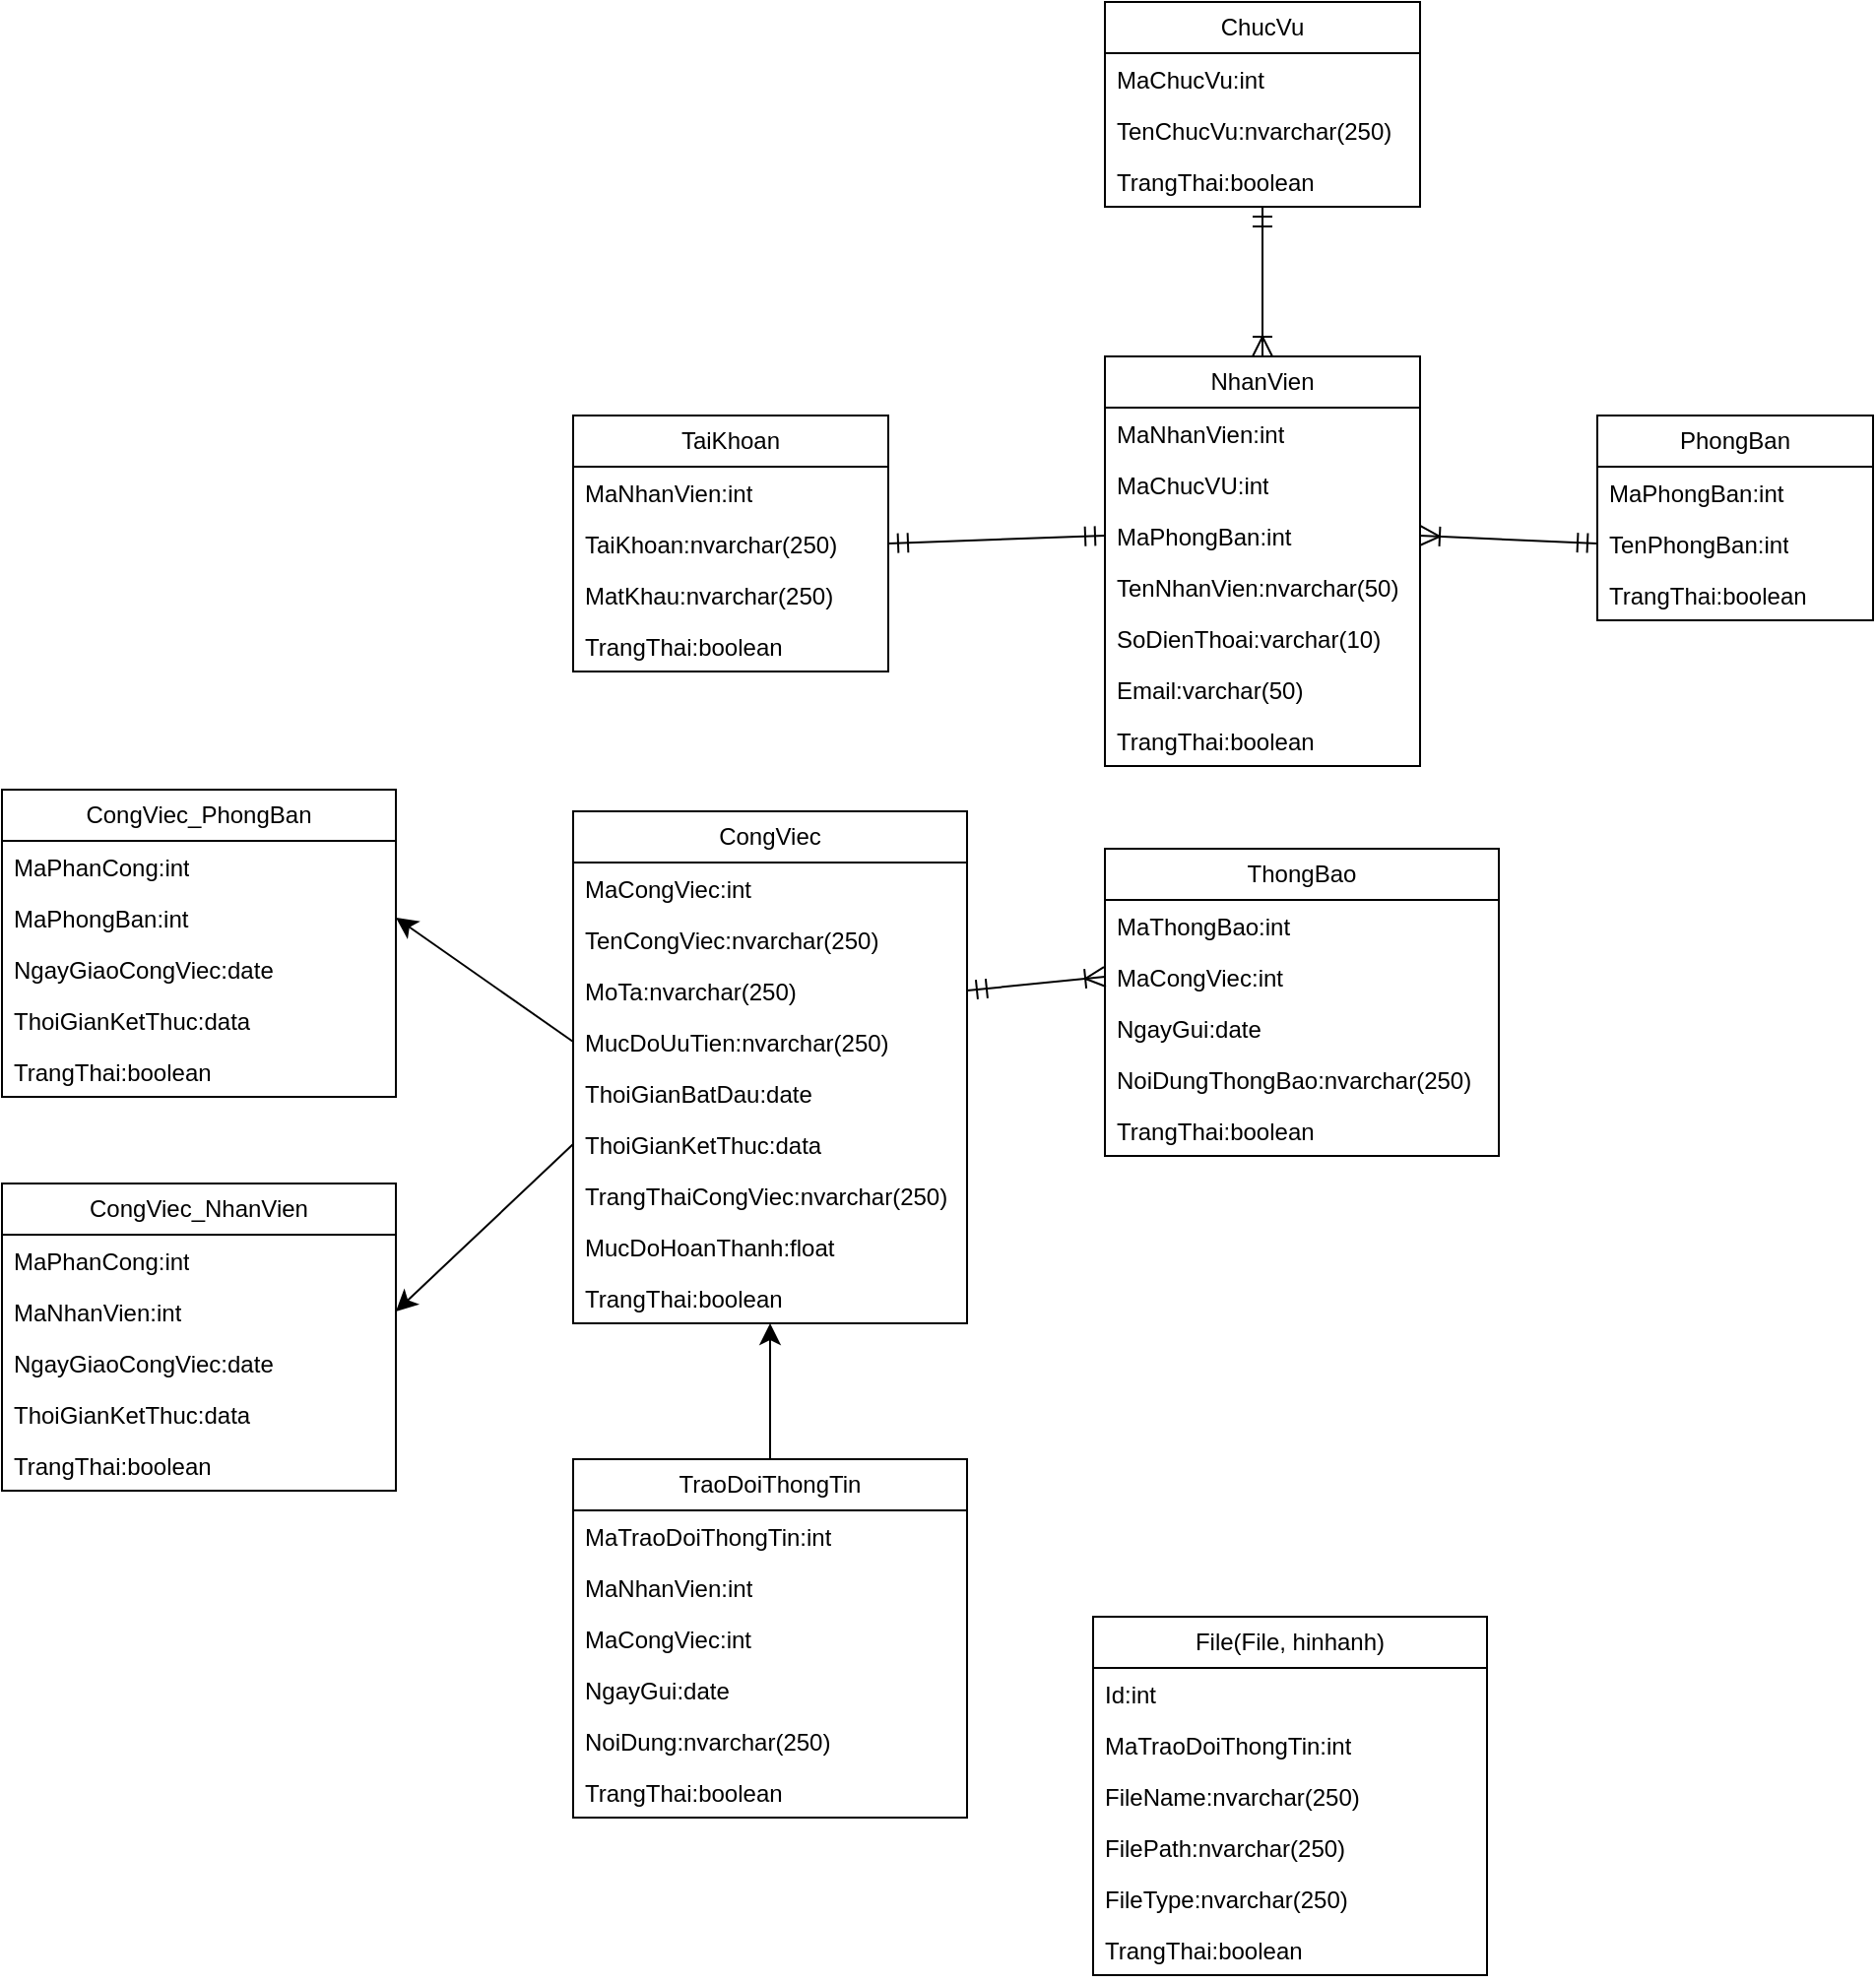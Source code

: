 <mxfile version="24.7.14">
  <diagram name="Trang-1" id="X7D9VBZnepN_hhrHkol_">
    <mxGraphModel dx="1833" dy="1750" grid="1" gridSize="10" guides="1" tooltips="1" connect="1" arrows="1" fold="1" page="1" pageScale="1" pageWidth="827" pageHeight="1169" math="0" shadow="0">
      <root>
        <mxCell id="0" />
        <mxCell id="1" parent="0" />
        <mxCell id="gNjLGFEiQqXNb_aDjSyo-1" value="TaiKhoan" style="swimlane;fontStyle=0;childLayout=stackLayout;horizontal=1;startSize=26;fillColor=none;horizontalStack=0;resizeParent=1;resizeParentMax=0;resizeLast=0;collapsible=1;marginBottom=0;whiteSpace=wrap;html=1;" vertex="1" parent="1">
          <mxGeometry x="50" y="70" width="160" height="130" as="geometry" />
        </mxCell>
        <mxCell id="gNjLGFEiQqXNb_aDjSyo-2" value="MaNhanVien:int" style="text;strokeColor=none;fillColor=none;align=left;verticalAlign=top;spacingLeft=4;spacingRight=4;overflow=hidden;rotatable=0;points=[[0,0.5],[1,0.5]];portConstraint=eastwest;whiteSpace=wrap;html=1;" vertex="1" parent="gNjLGFEiQqXNb_aDjSyo-1">
          <mxGeometry y="26" width="160" height="26" as="geometry" />
        </mxCell>
        <mxCell id="gNjLGFEiQqXNb_aDjSyo-3" value="TaiKhoan:nvarchar(250)" style="text;strokeColor=none;fillColor=none;align=left;verticalAlign=top;spacingLeft=4;spacingRight=4;overflow=hidden;rotatable=0;points=[[0,0.5],[1,0.5]];portConstraint=eastwest;whiteSpace=wrap;html=1;" vertex="1" parent="gNjLGFEiQqXNb_aDjSyo-1">
          <mxGeometry y="52" width="160" height="26" as="geometry" />
        </mxCell>
        <mxCell id="gNjLGFEiQqXNb_aDjSyo-9" value="MatKhau:nvarchar(250)" style="text;strokeColor=none;fillColor=none;align=left;verticalAlign=top;spacingLeft=4;spacingRight=4;overflow=hidden;rotatable=0;points=[[0,0.5],[1,0.5]];portConstraint=eastwest;whiteSpace=wrap;html=1;" vertex="1" parent="gNjLGFEiQqXNb_aDjSyo-1">
          <mxGeometry y="78" width="160" height="26" as="geometry" />
        </mxCell>
        <mxCell id="gNjLGFEiQqXNb_aDjSyo-16" value="TrangThai:boolean" style="text;strokeColor=none;fillColor=none;align=left;verticalAlign=top;spacingLeft=4;spacingRight=4;overflow=hidden;rotatable=0;points=[[0,0.5],[1,0.5]];portConstraint=eastwest;whiteSpace=wrap;html=1;" vertex="1" parent="gNjLGFEiQqXNb_aDjSyo-1">
          <mxGeometry y="104" width="160" height="26" as="geometry" />
        </mxCell>
        <mxCell id="gNjLGFEiQqXNb_aDjSyo-68" style="edgeStyle=none;curved=1;rounded=0;orthogonalLoop=1;jettySize=auto;html=1;exitX=0.5;exitY=0;exitDx=0;exitDy=0;entryX=0.5;entryY=1;entryDx=0;entryDy=0;fontSize=12;startSize=8;endSize=8;endArrow=ERmandOne;endFill=0;startArrow=ERoneToMany;startFill=0;" edge="1" parent="1" source="gNjLGFEiQqXNb_aDjSyo-5" target="gNjLGFEiQqXNb_aDjSyo-62">
          <mxGeometry relative="1" as="geometry" />
        </mxCell>
        <mxCell id="gNjLGFEiQqXNb_aDjSyo-5" value="NhanVien" style="swimlane;fontStyle=0;childLayout=stackLayout;horizontal=1;startSize=26;fillColor=none;horizontalStack=0;resizeParent=1;resizeParentMax=0;resizeLast=0;collapsible=1;marginBottom=0;whiteSpace=wrap;html=1;" vertex="1" parent="1">
          <mxGeometry x="320" y="40" width="160" height="208" as="geometry" />
        </mxCell>
        <mxCell id="gNjLGFEiQqXNb_aDjSyo-6" value="MaNhanVien:int" style="text;strokeColor=none;fillColor=none;align=left;verticalAlign=top;spacingLeft=4;spacingRight=4;overflow=hidden;rotatable=0;points=[[0,0.5],[1,0.5]];portConstraint=eastwest;whiteSpace=wrap;html=1;" vertex="1" parent="gNjLGFEiQqXNb_aDjSyo-5">
          <mxGeometry y="26" width="160" height="26" as="geometry" />
        </mxCell>
        <mxCell id="gNjLGFEiQqXNb_aDjSyo-69" value="MaChucVU:int" style="text;strokeColor=none;fillColor=none;align=left;verticalAlign=top;spacingLeft=4;spacingRight=4;overflow=hidden;rotatable=0;points=[[0,0.5],[1,0.5]];portConstraint=eastwest;whiteSpace=wrap;html=1;" vertex="1" parent="gNjLGFEiQqXNb_aDjSyo-5">
          <mxGeometry y="52" width="160" height="26" as="geometry" />
        </mxCell>
        <mxCell id="gNjLGFEiQqXNb_aDjSyo-11" value="MaPhongBan:int" style="text;strokeColor=none;fillColor=none;align=left;verticalAlign=top;spacingLeft=4;spacingRight=4;overflow=hidden;rotatable=0;points=[[0,0.5],[1,0.5]];portConstraint=eastwest;whiteSpace=wrap;html=1;" vertex="1" parent="gNjLGFEiQqXNb_aDjSyo-5">
          <mxGeometry y="78" width="160" height="26" as="geometry" />
        </mxCell>
        <mxCell id="gNjLGFEiQqXNb_aDjSyo-7" value="TenNhanVien:nvarchar(50)" style="text;strokeColor=none;fillColor=none;align=left;verticalAlign=top;spacingLeft=4;spacingRight=4;overflow=hidden;rotatable=0;points=[[0,0.5],[1,0.5]];portConstraint=eastwest;whiteSpace=wrap;html=1;" vertex="1" parent="gNjLGFEiQqXNb_aDjSyo-5">
          <mxGeometry y="104" width="160" height="26" as="geometry" />
        </mxCell>
        <mxCell id="gNjLGFEiQqXNb_aDjSyo-8" value="SoDienThoai:varchar(10)" style="text;strokeColor=none;fillColor=none;align=left;verticalAlign=top;spacingLeft=4;spacingRight=4;overflow=hidden;rotatable=0;points=[[0,0.5],[1,0.5]];portConstraint=eastwest;whiteSpace=wrap;html=1;" vertex="1" parent="gNjLGFEiQqXNb_aDjSyo-5">
          <mxGeometry y="130" width="160" height="26" as="geometry" />
        </mxCell>
        <mxCell id="gNjLGFEiQqXNb_aDjSyo-4" value="Email:varchar(50)" style="text;strokeColor=none;fillColor=none;align=left;verticalAlign=top;spacingLeft=4;spacingRight=4;overflow=hidden;rotatable=0;points=[[0,0.5],[1,0.5]];portConstraint=eastwest;whiteSpace=wrap;html=1;" vertex="1" parent="gNjLGFEiQqXNb_aDjSyo-5">
          <mxGeometry y="156" width="160" height="26" as="geometry" />
        </mxCell>
        <mxCell id="gNjLGFEiQqXNb_aDjSyo-10" value="TrangThai:boolean" style="text;strokeColor=none;fillColor=none;align=left;verticalAlign=top;spacingLeft=4;spacingRight=4;overflow=hidden;rotatable=0;points=[[0,0.5],[1,0.5]];portConstraint=eastwest;whiteSpace=wrap;html=1;" vertex="1" parent="gNjLGFEiQqXNb_aDjSyo-5">
          <mxGeometry y="182" width="160" height="26" as="geometry" />
        </mxCell>
        <mxCell id="gNjLGFEiQqXNb_aDjSyo-12" value="PhongBan" style="swimlane;fontStyle=0;childLayout=stackLayout;horizontal=1;startSize=26;fillColor=none;horizontalStack=0;resizeParent=1;resizeParentMax=0;resizeLast=0;collapsible=1;marginBottom=0;whiteSpace=wrap;html=1;" vertex="1" parent="1">
          <mxGeometry x="570" y="70" width="140" height="104" as="geometry" />
        </mxCell>
        <mxCell id="gNjLGFEiQqXNb_aDjSyo-13" value="MaPhongBan:int" style="text;strokeColor=none;fillColor=none;align=left;verticalAlign=top;spacingLeft=4;spacingRight=4;overflow=hidden;rotatable=0;points=[[0,0.5],[1,0.5]];portConstraint=eastwest;whiteSpace=wrap;html=1;" vertex="1" parent="gNjLGFEiQqXNb_aDjSyo-12">
          <mxGeometry y="26" width="140" height="26" as="geometry" />
        </mxCell>
        <mxCell id="gNjLGFEiQqXNb_aDjSyo-14" value="TenPhongBan:int" style="text;strokeColor=none;fillColor=none;align=left;verticalAlign=top;spacingLeft=4;spacingRight=4;overflow=hidden;rotatable=0;points=[[0,0.5],[1,0.5]];portConstraint=eastwest;whiteSpace=wrap;html=1;" vertex="1" parent="gNjLGFEiQqXNb_aDjSyo-12">
          <mxGeometry y="52" width="140" height="26" as="geometry" />
        </mxCell>
        <mxCell id="gNjLGFEiQqXNb_aDjSyo-15" value="TrangThai:boolean" style="text;strokeColor=none;fillColor=none;align=left;verticalAlign=top;spacingLeft=4;spacingRight=4;overflow=hidden;rotatable=0;points=[[0,0.5],[1,0.5]];portConstraint=eastwest;whiteSpace=wrap;html=1;" vertex="1" parent="gNjLGFEiQqXNb_aDjSyo-12">
          <mxGeometry y="78" width="140" height="26" as="geometry" />
        </mxCell>
        <mxCell id="gNjLGFEiQqXNb_aDjSyo-17" value="CongViec" style="swimlane;fontStyle=0;childLayout=stackLayout;horizontal=1;startSize=26;fillColor=none;horizontalStack=0;resizeParent=1;resizeParentMax=0;resizeLast=0;collapsible=1;marginBottom=0;whiteSpace=wrap;html=1;" vertex="1" parent="1">
          <mxGeometry x="50" y="271" width="200" height="260" as="geometry" />
        </mxCell>
        <mxCell id="gNjLGFEiQqXNb_aDjSyo-18" value="MaCongViec:int" style="text;strokeColor=none;fillColor=none;align=left;verticalAlign=top;spacingLeft=4;spacingRight=4;overflow=hidden;rotatable=0;points=[[0,0.5],[1,0.5]];portConstraint=eastwest;whiteSpace=wrap;html=1;" vertex="1" parent="gNjLGFEiQqXNb_aDjSyo-17">
          <mxGeometry y="26" width="200" height="26" as="geometry" />
        </mxCell>
        <mxCell id="gNjLGFEiQqXNb_aDjSyo-19" value="TenCongViec:nvarchar(250)" style="text;strokeColor=none;fillColor=none;align=left;verticalAlign=top;spacingLeft=4;spacingRight=4;overflow=hidden;rotatable=0;points=[[0,0.5],[1,0.5]];portConstraint=eastwest;whiteSpace=wrap;html=1;" vertex="1" parent="gNjLGFEiQqXNb_aDjSyo-17">
          <mxGeometry y="52" width="200" height="26" as="geometry" />
        </mxCell>
        <mxCell id="gNjLGFEiQqXNb_aDjSyo-23" value="MoTa:nvarchar(250)" style="text;strokeColor=none;fillColor=none;align=left;verticalAlign=top;spacingLeft=4;spacingRight=4;overflow=hidden;rotatable=0;points=[[0,0.5],[1,0.5]];portConstraint=eastwest;whiteSpace=wrap;html=1;" vertex="1" parent="gNjLGFEiQqXNb_aDjSyo-17">
          <mxGeometry y="78" width="200" height="26" as="geometry" />
        </mxCell>
        <mxCell id="gNjLGFEiQqXNb_aDjSyo-20" value="MucDoUuTien:nvarchar(250)" style="text;strokeColor=none;fillColor=none;align=left;verticalAlign=top;spacingLeft=4;spacingRight=4;overflow=hidden;rotatable=0;points=[[0,0.5],[1,0.5]];portConstraint=eastwest;whiteSpace=wrap;html=1;" vertex="1" parent="gNjLGFEiQqXNb_aDjSyo-17">
          <mxGeometry y="104" width="200" height="26" as="geometry" />
        </mxCell>
        <mxCell id="gNjLGFEiQqXNb_aDjSyo-24" value="ThoiGianBatDau:date" style="text;strokeColor=none;fillColor=none;align=left;verticalAlign=top;spacingLeft=4;spacingRight=4;overflow=hidden;rotatable=0;points=[[0,0.5],[1,0.5]];portConstraint=eastwest;whiteSpace=wrap;html=1;" vertex="1" parent="gNjLGFEiQqXNb_aDjSyo-17">
          <mxGeometry y="130" width="200" height="26" as="geometry" />
        </mxCell>
        <mxCell id="gNjLGFEiQqXNb_aDjSyo-21" value="ThoiGianKetThuc:data" style="text;strokeColor=none;fillColor=none;align=left;verticalAlign=top;spacingLeft=4;spacingRight=4;overflow=hidden;rotatable=0;points=[[0,0.5],[1,0.5]];portConstraint=eastwest;whiteSpace=wrap;html=1;" vertex="1" parent="gNjLGFEiQqXNb_aDjSyo-17">
          <mxGeometry y="156" width="200" height="26" as="geometry" />
        </mxCell>
        <mxCell id="gNjLGFEiQqXNb_aDjSyo-26" value="TrangThaiCongViec:nvarchar(250)" style="text;strokeColor=none;fillColor=none;align=left;verticalAlign=top;spacingLeft=4;spacingRight=4;overflow=hidden;rotatable=0;points=[[0,0.5],[1,0.5]];portConstraint=eastwest;whiteSpace=wrap;html=1;" vertex="1" parent="gNjLGFEiQqXNb_aDjSyo-17">
          <mxGeometry y="182" width="200" height="26" as="geometry" />
        </mxCell>
        <mxCell id="gNjLGFEiQqXNb_aDjSyo-51" value="MucDoHoanThanh:float" style="text;strokeColor=none;fillColor=none;align=left;verticalAlign=top;spacingLeft=4;spacingRight=4;overflow=hidden;rotatable=0;points=[[0,0.5],[1,0.5]];portConstraint=eastwest;whiteSpace=wrap;html=1;" vertex="1" parent="gNjLGFEiQqXNb_aDjSyo-17">
          <mxGeometry y="208" width="200" height="26" as="geometry" />
        </mxCell>
        <mxCell id="gNjLGFEiQqXNb_aDjSyo-25" value="TrangThai:boolean" style="text;strokeColor=none;fillColor=none;align=left;verticalAlign=top;spacingLeft=4;spacingRight=4;overflow=hidden;rotatable=0;points=[[0,0.5],[1,0.5]];portConstraint=eastwest;whiteSpace=wrap;html=1;" vertex="1" parent="gNjLGFEiQqXNb_aDjSyo-17">
          <mxGeometry y="234" width="200" height="26" as="geometry" />
        </mxCell>
        <mxCell id="gNjLGFEiQqXNb_aDjSyo-27" value="CongViec_NhanVien" style="swimlane;fontStyle=0;childLayout=stackLayout;horizontal=1;startSize=26;fillColor=none;horizontalStack=0;resizeParent=1;resizeParentMax=0;resizeLast=0;collapsible=1;marginBottom=0;whiteSpace=wrap;html=1;" vertex="1" parent="1">
          <mxGeometry x="-240" y="460" width="200" height="156" as="geometry" />
        </mxCell>
        <mxCell id="gNjLGFEiQqXNb_aDjSyo-28" value="MaPhanCong:int" style="text;strokeColor=none;fillColor=none;align=left;verticalAlign=top;spacingLeft=4;spacingRight=4;overflow=hidden;rotatable=0;points=[[0,0.5],[1,0.5]];portConstraint=eastwest;whiteSpace=wrap;html=1;" vertex="1" parent="gNjLGFEiQqXNb_aDjSyo-27">
          <mxGeometry y="26" width="200" height="26" as="geometry" />
        </mxCell>
        <mxCell id="gNjLGFEiQqXNb_aDjSyo-29" value="MaNhanVien:int" style="text;strokeColor=none;fillColor=none;align=left;verticalAlign=top;spacingLeft=4;spacingRight=4;overflow=hidden;rotatable=0;points=[[0,0.5],[1,0.5]];portConstraint=eastwest;whiteSpace=wrap;html=1;" vertex="1" parent="gNjLGFEiQqXNb_aDjSyo-27">
          <mxGeometry y="52" width="200" height="26" as="geometry" />
        </mxCell>
        <mxCell id="gNjLGFEiQqXNb_aDjSyo-31" value="NgayGiaoCongViec:date" style="text;strokeColor=none;fillColor=none;align=left;verticalAlign=top;spacingLeft=4;spacingRight=4;overflow=hidden;rotatable=0;points=[[0,0.5],[1,0.5]];portConstraint=eastwest;whiteSpace=wrap;html=1;" vertex="1" parent="gNjLGFEiQqXNb_aDjSyo-27">
          <mxGeometry y="78" width="200" height="26" as="geometry" />
        </mxCell>
        <mxCell id="gNjLGFEiQqXNb_aDjSyo-33" value="ThoiGianKetThuc:data" style="text;strokeColor=none;fillColor=none;align=left;verticalAlign=top;spacingLeft=4;spacingRight=4;overflow=hidden;rotatable=0;points=[[0,0.5],[1,0.5]];portConstraint=eastwest;whiteSpace=wrap;html=1;" vertex="1" parent="gNjLGFEiQqXNb_aDjSyo-27">
          <mxGeometry y="104" width="200" height="26" as="geometry" />
        </mxCell>
        <mxCell id="gNjLGFEiQqXNb_aDjSyo-35" value="TrangThai:boolean" style="text;strokeColor=none;fillColor=none;align=left;verticalAlign=top;spacingLeft=4;spacingRight=4;overflow=hidden;rotatable=0;points=[[0,0.5],[1,0.5]];portConstraint=eastwest;whiteSpace=wrap;html=1;" vertex="1" parent="gNjLGFEiQqXNb_aDjSyo-27">
          <mxGeometry y="130" width="200" height="26" as="geometry" />
        </mxCell>
        <mxCell id="gNjLGFEiQqXNb_aDjSyo-36" value="ThongBao" style="swimlane;fontStyle=0;childLayout=stackLayout;horizontal=1;startSize=26;fillColor=none;horizontalStack=0;resizeParent=1;resizeParentMax=0;resizeLast=0;collapsible=1;marginBottom=0;whiteSpace=wrap;html=1;" vertex="1" parent="1">
          <mxGeometry x="320" y="290" width="200" height="156" as="geometry">
            <mxRectangle x="280" y="562" width="100" height="30" as="alternateBounds" />
          </mxGeometry>
        </mxCell>
        <mxCell id="gNjLGFEiQqXNb_aDjSyo-37" value="MaThongBao:int" style="text;strokeColor=none;fillColor=none;align=left;verticalAlign=top;spacingLeft=4;spacingRight=4;overflow=hidden;rotatable=0;points=[[0,0.5],[1,0.5]];portConstraint=eastwest;whiteSpace=wrap;html=1;" vertex="1" parent="gNjLGFEiQqXNb_aDjSyo-36">
          <mxGeometry y="26" width="200" height="26" as="geometry" />
        </mxCell>
        <mxCell id="gNjLGFEiQqXNb_aDjSyo-38" value="MaCongViec:int" style="text;strokeColor=none;fillColor=none;align=left;verticalAlign=top;spacingLeft=4;spacingRight=4;overflow=hidden;rotatable=0;points=[[0,0.5],[1,0.5]];portConstraint=eastwest;whiteSpace=wrap;html=1;" vertex="1" parent="gNjLGFEiQqXNb_aDjSyo-36">
          <mxGeometry y="52" width="200" height="26" as="geometry" />
        </mxCell>
        <mxCell id="gNjLGFEiQqXNb_aDjSyo-39" value="NgayGui:date" style="text;strokeColor=none;fillColor=none;align=left;verticalAlign=top;spacingLeft=4;spacingRight=4;overflow=hidden;rotatable=0;points=[[0,0.5],[1,0.5]];portConstraint=eastwest;whiteSpace=wrap;html=1;" vertex="1" parent="gNjLGFEiQqXNb_aDjSyo-36">
          <mxGeometry y="78" width="200" height="26" as="geometry" />
        </mxCell>
        <mxCell id="gNjLGFEiQqXNb_aDjSyo-40" value="NoiDungThongBao:nvarchar(250)" style="text;strokeColor=none;fillColor=none;align=left;verticalAlign=top;spacingLeft=4;spacingRight=4;overflow=hidden;rotatable=0;points=[[0,0.5],[1,0.5]];portConstraint=eastwest;whiteSpace=wrap;html=1;" vertex="1" parent="gNjLGFEiQqXNb_aDjSyo-36">
          <mxGeometry y="104" width="200" height="26" as="geometry" />
        </mxCell>
        <mxCell id="gNjLGFEiQqXNb_aDjSyo-44" value="TrangThai:boolean" style="text;strokeColor=none;fillColor=none;align=left;verticalAlign=top;spacingLeft=4;spacingRight=4;overflow=hidden;rotatable=0;points=[[0,0.5],[1,0.5]];portConstraint=eastwest;whiteSpace=wrap;html=1;" vertex="1" parent="gNjLGFEiQqXNb_aDjSyo-36">
          <mxGeometry y="130" width="200" height="26" as="geometry" />
        </mxCell>
        <mxCell id="gNjLGFEiQqXNb_aDjSyo-93" style="edgeStyle=none;curved=1;rounded=0;orthogonalLoop=1;jettySize=auto;html=1;exitX=0.5;exitY=0;exitDx=0;exitDy=0;entryX=0.5;entryY=1;entryDx=0;entryDy=0;fontSize=12;startSize=8;endSize=8;" edge="1" parent="1" source="gNjLGFEiQqXNb_aDjSyo-45" target="gNjLGFEiQqXNb_aDjSyo-17">
          <mxGeometry relative="1" as="geometry" />
        </mxCell>
        <mxCell id="gNjLGFEiQqXNb_aDjSyo-45" value="TraoDoiThongTin" style="swimlane;fontStyle=0;childLayout=stackLayout;horizontal=1;startSize=26;fillColor=none;horizontalStack=0;resizeParent=1;resizeParentMax=0;resizeLast=0;collapsible=1;marginBottom=0;whiteSpace=wrap;html=1;" vertex="1" parent="1">
          <mxGeometry x="50" y="600" width="200" height="182" as="geometry" />
        </mxCell>
        <mxCell id="gNjLGFEiQqXNb_aDjSyo-46" value="MaTraoDoiThongTin:int" style="text;strokeColor=none;fillColor=none;align=left;verticalAlign=top;spacingLeft=4;spacingRight=4;overflow=hidden;rotatable=0;points=[[0,0.5],[1,0.5]];portConstraint=eastwest;whiteSpace=wrap;html=1;" vertex="1" parent="gNjLGFEiQqXNb_aDjSyo-45">
          <mxGeometry y="26" width="200" height="26" as="geometry" />
        </mxCell>
        <mxCell id="gNjLGFEiQqXNb_aDjSyo-53" value="MaNhanVien:int" style="text;strokeColor=none;fillColor=none;align=left;verticalAlign=top;spacingLeft=4;spacingRight=4;overflow=hidden;rotatable=0;points=[[0,0.5],[1,0.5]];portConstraint=eastwest;whiteSpace=wrap;html=1;" vertex="1" parent="gNjLGFEiQqXNb_aDjSyo-45">
          <mxGeometry y="52" width="200" height="26" as="geometry" />
        </mxCell>
        <mxCell id="gNjLGFEiQqXNb_aDjSyo-47" value="MaCongViec:int" style="text;strokeColor=none;fillColor=none;align=left;verticalAlign=top;spacingLeft=4;spacingRight=4;overflow=hidden;rotatable=0;points=[[0,0.5],[1,0.5]];portConstraint=eastwest;whiteSpace=wrap;html=1;" vertex="1" parent="gNjLGFEiQqXNb_aDjSyo-45">
          <mxGeometry y="78" width="200" height="26" as="geometry" />
        </mxCell>
        <mxCell id="gNjLGFEiQqXNb_aDjSyo-48" value="NgayGui:date" style="text;strokeColor=none;fillColor=none;align=left;verticalAlign=top;spacingLeft=4;spacingRight=4;overflow=hidden;rotatable=0;points=[[0,0.5],[1,0.5]];portConstraint=eastwest;whiteSpace=wrap;html=1;" vertex="1" parent="gNjLGFEiQqXNb_aDjSyo-45">
          <mxGeometry y="104" width="200" height="26" as="geometry" />
        </mxCell>
        <mxCell id="gNjLGFEiQqXNb_aDjSyo-49" value="NoiDung:nvarchar(250)" style="text;strokeColor=none;fillColor=none;align=left;verticalAlign=top;spacingLeft=4;spacingRight=4;overflow=hidden;rotatable=0;points=[[0,0.5],[1,0.5]];portConstraint=eastwest;whiteSpace=wrap;html=1;" vertex="1" parent="gNjLGFEiQqXNb_aDjSyo-45">
          <mxGeometry y="130" width="200" height="26" as="geometry" />
        </mxCell>
        <mxCell id="gNjLGFEiQqXNb_aDjSyo-50" value="TrangThai:boolean" style="text;strokeColor=none;fillColor=none;align=left;verticalAlign=top;spacingLeft=4;spacingRight=4;overflow=hidden;rotatable=0;points=[[0,0.5],[1,0.5]];portConstraint=eastwest;whiteSpace=wrap;html=1;" vertex="1" parent="gNjLGFEiQqXNb_aDjSyo-45">
          <mxGeometry y="156" width="200" height="26" as="geometry" />
        </mxCell>
        <mxCell id="gNjLGFEiQqXNb_aDjSyo-54" style="edgeStyle=none;curved=1;rounded=0;orthogonalLoop=1;jettySize=auto;html=1;exitX=1;exitY=0.5;exitDx=0;exitDy=0;entryX=0;entryY=0.5;entryDx=0;entryDy=0;fontSize=12;startSize=8;endSize=8;endArrow=ERmandOne;endFill=0;startArrow=ERoneToMany;startFill=0;" edge="1" parent="1" source="gNjLGFEiQqXNb_aDjSyo-11" target="gNjLGFEiQqXNb_aDjSyo-14">
          <mxGeometry relative="1" as="geometry" />
        </mxCell>
        <mxCell id="gNjLGFEiQqXNb_aDjSyo-55" style="edgeStyle=none;curved=1;rounded=0;orthogonalLoop=1;jettySize=auto;html=1;exitX=1;exitY=0.5;exitDx=0;exitDy=0;entryX=0;entryY=0.5;entryDx=0;entryDy=0;fontSize=12;startSize=8;endSize=8;startArrow=ERmandOne;startFill=0;endArrow=ERmandOne;endFill=0;" edge="1" parent="1" source="gNjLGFEiQqXNb_aDjSyo-3" target="gNjLGFEiQqXNb_aDjSyo-11">
          <mxGeometry relative="1" as="geometry" />
        </mxCell>
        <mxCell id="gNjLGFEiQqXNb_aDjSyo-56" value="CongViec_PhongBan" style="swimlane;fontStyle=0;childLayout=stackLayout;horizontal=1;startSize=26;fillColor=none;horizontalStack=0;resizeParent=1;resizeParentMax=0;resizeLast=0;collapsible=1;marginBottom=0;whiteSpace=wrap;html=1;" vertex="1" parent="1">
          <mxGeometry x="-240" y="260" width="200" height="156" as="geometry" />
        </mxCell>
        <mxCell id="gNjLGFEiQqXNb_aDjSyo-57" value="MaPhanCong:int" style="text;strokeColor=none;fillColor=none;align=left;verticalAlign=top;spacingLeft=4;spacingRight=4;overflow=hidden;rotatable=0;points=[[0,0.5],[1,0.5]];portConstraint=eastwest;whiteSpace=wrap;html=1;" vertex="1" parent="gNjLGFEiQqXNb_aDjSyo-56">
          <mxGeometry y="26" width="200" height="26" as="geometry" />
        </mxCell>
        <mxCell id="gNjLGFEiQqXNb_aDjSyo-58" value="MaPhongBan:int" style="text;strokeColor=none;fillColor=none;align=left;verticalAlign=top;spacingLeft=4;spacingRight=4;overflow=hidden;rotatable=0;points=[[0,0.5],[1,0.5]];portConstraint=eastwest;whiteSpace=wrap;html=1;" vertex="1" parent="gNjLGFEiQqXNb_aDjSyo-56">
          <mxGeometry y="52" width="200" height="26" as="geometry" />
        </mxCell>
        <mxCell id="gNjLGFEiQqXNb_aDjSyo-59" value="NgayGiaoCongViec:date" style="text;strokeColor=none;fillColor=none;align=left;verticalAlign=top;spacingLeft=4;spacingRight=4;overflow=hidden;rotatable=0;points=[[0,0.5],[1,0.5]];portConstraint=eastwest;whiteSpace=wrap;html=1;" vertex="1" parent="gNjLGFEiQqXNb_aDjSyo-56">
          <mxGeometry y="78" width="200" height="26" as="geometry" />
        </mxCell>
        <mxCell id="gNjLGFEiQqXNb_aDjSyo-60" value="ThoiGianKetThuc:data" style="text;strokeColor=none;fillColor=none;align=left;verticalAlign=top;spacingLeft=4;spacingRight=4;overflow=hidden;rotatable=0;points=[[0,0.5],[1,0.5]];portConstraint=eastwest;whiteSpace=wrap;html=1;" vertex="1" parent="gNjLGFEiQqXNb_aDjSyo-56">
          <mxGeometry y="104" width="200" height="26" as="geometry" />
        </mxCell>
        <mxCell id="gNjLGFEiQqXNb_aDjSyo-61" value="TrangThai:boolean" style="text;strokeColor=none;fillColor=none;align=left;verticalAlign=top;spacingLeft=4;spacingRight=4;overflow=hidden;rotatable=0;points=[[0,0.5],[1,0.5]];portConstraint=eastwest;whiteSpace=wrap;html=1;" vertex="1" parent="gNjLGFEiQqXNb_aDjSyo-56">
          <mxGeometry y="130" width="200" height="26" as="geometry" />
        </mxCell>
        <mxCell id="gNjLGFEiQqXNb_aDjSyo-62" value="ChucVu" style="swimlane;fontStyle=0;childLayout=stackLayout;horizontal=1;startSize=26;fillColor=none;horizontalStack=0;resizeParent=1;resizeParentMax=0;resizeLast=0;collapsible=1;marginBottom=0;whiteSpace=wrap;html=1;" vertex="1" parent="1">
          <mxGeometry x="320" y="-140" width="160" height="104" as="geometry">
            <mxRectangle x="280" y="562" width="100" height="30" as="alternateBounds" />
          </mxGeometry>
        </mxCell>
        <mxCell id="gNjLGFEiQqXNb_aDjSyo-63" value="MaChucVu:int" style="text;strokeColor=none;fillColor=none;align=left;verticalAlign=top;spacingLeft=4;spacingRight=4;overflow=hidden;rotatable=0;points=[[0,0.5],[1,0.5]];portConstraint=eastwest;whiteSpace=wrap;html=1;" vertex="1" parent="gNjLGFEiQqXNb_aDjSyo-62">
          <mxGeometry y="26" width="160" height="26" as="geometry" />
        </mxCell>
        <mxCell id="gNjLGFEiQqXNb_aDjSyo-64" value="TenChucVu:nvarchar(250)" style="text;strokeColor=none;fillColor=none;align=left;verticalAlign=top;spacingLeft=4;spacingRight=4;overflow=hidden;rotatable=0;points=[[0,0.5],[1,0.5]];portConstraint=eastwest;whiteSpace=wrap;html=1;" vertex="1" parent="gNjLGFEiQqXNb_aDjSyo-62">
          <mxGeometry y="52" width="160" height="26" as="geometry" />
        </mxCell>
        <mxCell id="gNjLGFEiQqXNb_aDjSyo-67" value="TrangThai:boolean" style="text;strokeColor=none;fillColor=none;align=left;verticalAlign=top;spacingLeft=4;spacingRight=4;overflow=hidden;rotatable=0;points=[[0,0.5],[1,0.5]];portConstraint=eastwest;whiteSpace=wrap;html=1;" vertex="1" parent="gNjLGFEiQqXNb_aDjSyo-62">
          <mxGeometry y="78" width="160" height="26" as="geometry" />
        </mxCell>
        <mxCell id="gNjLGFEiQqXNb_aDjSyo-78" value="File(File, hinhanh)" style="swimlane;fontStyle=0;childLayout=stackLayout;horizontal=1;startSize=26;fillColor=none;horizontalStack=0;resizeParent=1;resizeParentMax=0;resizeLast=0;collapsible=1;marginBottom=0;whiteSpace=wrap;html=1;" vertex="1" parent="1">
          <mxGeometry x="314" y="680" width="200" height="182" as="geometry" />
        </mxCell>
        <mxCell id="gNjLGFEiQqXNb_aDjSyo-79" value="Id:int" style="text;strokeColor=none;fillColor=none;align=left;verticalAlign=top;spacingLeft=4;spacingRight=4;overflow=hidden;rotatable=0;points=[[0,0.5],[1,0.5]];portConstraint=eastwest;whiteSpace=wrap;html=1;" vertex="1" parent="gNjLGFEiQqXNb_aDjSyo-78">
          <mxGeometry y="26" width="200" height="26" as="geometry" />
        </mxCell>
        <mxCell id="gNjLGFEiQqXNb_aDjSyo-85" value="MaTraoDoiThongTin:int" style="text;strokeColor=none;fillColor=none;align=left;verticalAlign=top;spacingLeft=4;spacingRight=4;overflow=hidden;rotatable=0;points=[[0,0.5],[1,0.5]];portConstraint=eastwest;whiteSpace=wrap;html=1;" vertex="1" parent="gNjLGFEiQqXNb_aDjSyo-78">
          <mxGeometry y="52" width="200" height="26" as="geometry" />
        </mxCell>
        <mxCell id="gNjLGFEiQqXNb_aDjSyo-86" value="FileName:nvarchar(250)" style="text;strokeColor=none;fillColor=none;align=left;verticalAlign=top;spacingLeft=4;spacingRight=4;overflow=hidden;rotatable=0;points=[[0,0.5],[1,0.5]];portConstraint=eastwest;whiteSpace=wrap;html=1;" vertex="1" parent="gNjLGFEiQqXNb_aDjSyo-78">
          <mxGeometry y="78" width="200" height="26" as="geometry" />
        </mxCell>
        <mxCell id="gNjLGFEiQqXNb_aDjSyo-87" value="FilePath:nvarchar(250)" style="text;strokeColor=none;fillColor=none;align=left;verticalAlign=top;spacingLeft=4;spacingRight=4;overflow=hidden;rotatable=0;points=[[0,0.5],[1,0.5]];portConstraint=eastwest;whiteSpace=wrap;html=1;" vertex="1" parent="gNjLGFEiQqXNb_aDjSyo-78">
          <mxGeometry y="104" width="200" height="26" as="geometry" />
        </mxCell>
        <mxCell id="gNjLGFEiQqXNb_aDjSyo-90" value="FileType:nvarchar(250)" style="text;strokeColor=none;fillColor=none;align=left;verticalAlign=top;spacingLeft=4;spacingRight=4;overflow=hidden;rotatable=0;points=[[0,0.5],[1,0.5]];portConstraint=eastwest;whiteSpace=wrap;html=1;" vertex="1" parent="gNjLGFEiQqXNb_aDjSyo-78">
          <mxGeometry y="130" width="200" height="26" as="geometry" />
        </mxCell>
        <mxCell id="gNjLGFEiQqXNb_aDjSyo-84" value="TrangThai:boolean" style="text;strokeColor=none;fillColor=none;align=left;verticalAlign=top;spacingLeft=4;spacingRight=4;overflow=hidden;rotatable=0;points=[[0,0.5],[1,0.5]];portConstraint=eastwest;whiteSpace=wrap;html=1;" vertex="1" parent="gNjLGFEiQqXNb_aDjSyo-78">
          <mxGeometry y="156" width="200" height="26" as="geometry" />
        </mxCell>
        <mxCell id="gNjLGFEiQqXNb_aDjSyo-88" style="edgeStyle=none;curved=1;rounded=0;orthogonalLoop=1;jettySize=auto;html=1;exitX=1;exitY=0.5;exitDx=0;exitDy=0;entryX=0;entryY=0.5;entryDx=0;entryDy=0;fontSize=12;startSize=8;endSize=8;startArrow=ERmandOne;startFill=0;endArrow=ERoneToMany;endFill=0;" edge="1" parent="1" source="gNjLGFEiQqXNb_aDjSyo-23" target="gNjLGFEiQqXNb_aDjSyo-38">
          <mxGeometry relative="1" as="geometry" />
        </mxCell>
        <mxCell id="gNjLGFEiQqXNb_aDjSyo-91" style="edgeStyle=none;curved=1;rounded=0;orthogonalLoop=1;jettySize=auto;html=1;exitX=0;exitY=0.5;exitDx=0;exitDy=0;entryX=1;entryY=0.5;entryDx=0;entryDy=0;fontSize=12;startSize=8;endSize=8;" edge="1" parent="1" source="gNjLGFEiQqXNb_aDjSyo-20" target="gNjLGFEiQqXNb_aDjSyo-58">
          <mxGeometry relative="1" as="geometry" />
        </mxCell>
        <mxCell id="gNjLGFEiQqXNb_aDjSyo-92" style="edgeStyle=none;curved=1;rounded=0;orthogonalLoop=1;jettySize=auto;html=1;exitX=0;exitY=0.5;exitDx=0;exitDy=0;entryX=1;entryY=0.5;entryDx=0;entryDy=0;fontSize=12;startSize=8;endSize=8;" edge="1" parent="1" source="gNjLGFEiQqXNb_aDjSyo-21" target="gNjLGFEiQqXNb_aDjSyo-29">
          <mxGeometry relative="1" as="geometry" />
        </mxCell>
      </root>
    </mxGraphModel>
  </diagram>
</mxfile>
